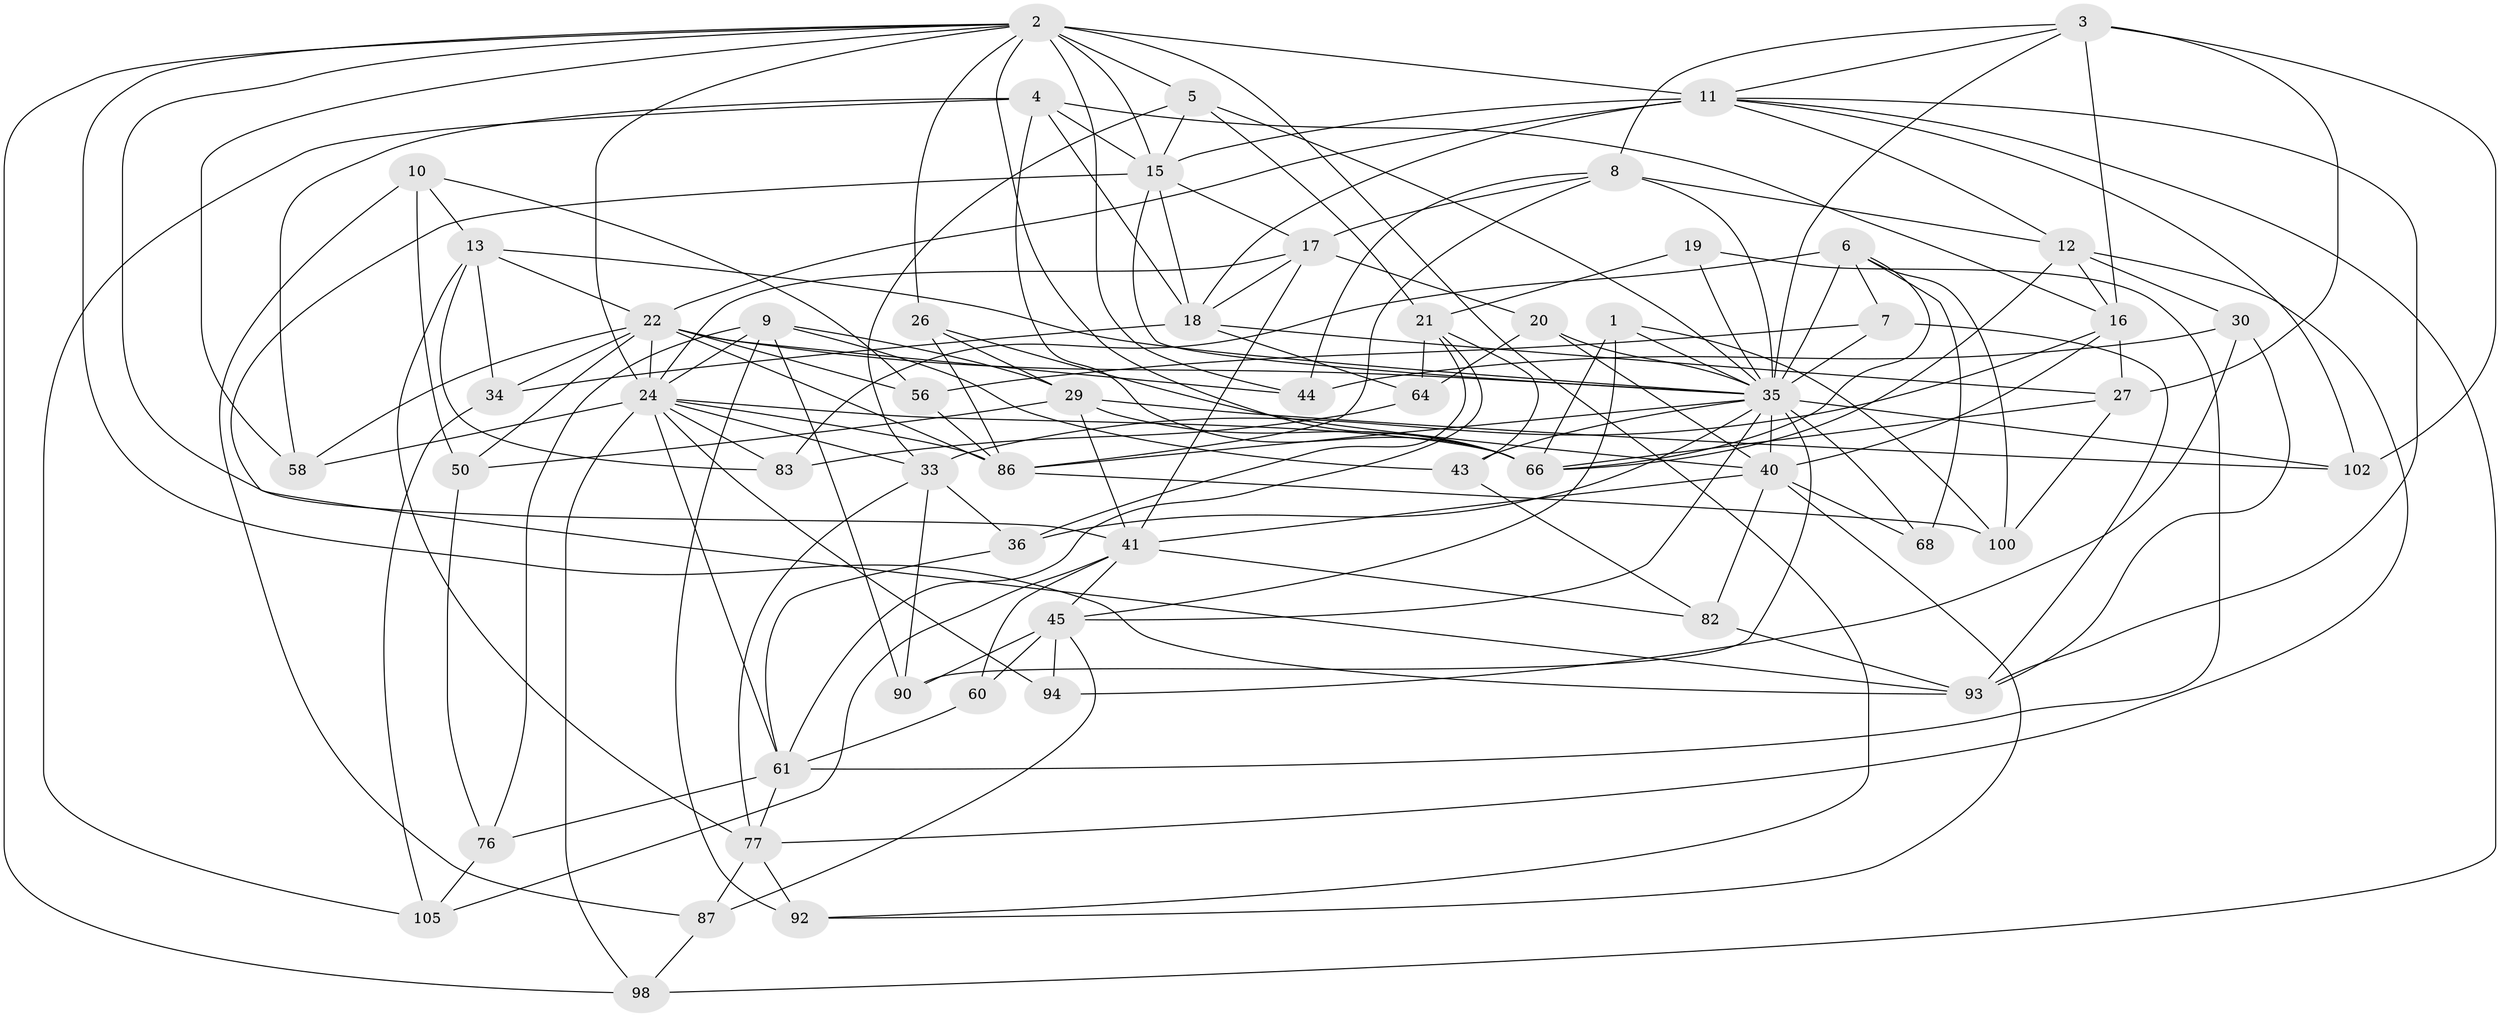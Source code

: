 // original degree distribution, {4: 1.0}
// Generated by graph-tools (version 1.1) at 2025/16/03/09/25 04:16:15]
// undirected, 57 vertices, 162 edges
graph export_dot {
graph [start="1"]
  node [color=gray90,style=filled];
  1;
  2 [super="+14+59"];
  3 [super="+23"];
  4 [super="+49"];
  5 [super="+70"];
  6 [super="+38"];
  7;
  8 [super="+28"];
  9 [super="+31"];
  10;
  11 [super="+48+75"];
  12 [super="+108"];
  13 [super="+104"];
  15 [super="+69+53"];
  16 [super="+54"];
  17 [super="+89"];
  18 [super="+39"];
  19;
  20;
  21 [super="+101"];
  22 [super="+91+25"];
  24 [super="+32"];
  26;
  27 [super="+71"];
  29 [super="+110"];
  30;
  33 [super="+67"];
  34;
  35 [super="+37+95+51"];
  36;
  40 [super="+65+78"];
  41 [super="+74+84"];
  43;
  44;
  45 [super="+81+55"];
  50;
  56;
  58;
  60;
  61 [super="+109+63"];
  64;
  66 [super="+96+73"];
  68;
  76;
  77 [super="+85"];
  82;
  83;
  86 [super="+115+111"];
  87;
  90;
  92;
  93 [super="+99"];
  94;
  98;
  100;
  102;
  105;
  1 -- 45;
  1 -- 66;
  1 -- 100;
  1 -- 35;
  2 -- 41;
  2 -- 93;
  2 -- 98;
  2 -- 5 [weight=2];
  2 -- 26;
  2 -- 11 [weight=2];
  2 -- 44;
  2 -- 58;
  2 -- 92;
  2 -- 15;
  2 -- 24;
  2 -- 66;
  3 -- 35;
  3 -- 16;
  3 -- 11;
  3 -- 102;
  3 -- 8;
  3 -- 27;
  4 -- 105;
  4 -- 15;
  4 -- 18;
  4 -- 16;
  4 -- 58;
  4 -- 66;
  5 -- 15;
  5 -- 33;
  5 -- 21;
  5 -- 35;
  6 -- 68;
  6 -- 100;
  6 -- 35;
  6 -- 83;
  6 -- 7;
  6 -- 66;
  7 -- 56;
  7 -- 35;
  7 -- 93;
  8 -- 12;
  8 -- 86;
  8 -- 35;
  8 -- 44;
  8 -- 17;
  9 -- 43;
  9 -- 90;
  9 -- 24;
  9 -- 92;
  9 -- 76;
  9 -- 29;
  10 -- 50;
  10 -- 87;
  10 -- 56;
  10 -- 13;
  11 -- 22;
  11 -- 98;
  11 -- 12;
  11 -- 18;
  11 -- 102;
  11 -- 93;
  11 -- 15;
  12 -- 16;
  12 -- 77;
  12 -- 30;
  12 -- 66;
  13 -- 83;
  13 -- 34;
  13 -- 77;
  13 -- 22;
  13 -- 35;
  15 -- 17;
  15 -- 18;
  15 -- 35;
  15 -- 93;
  16 -- 40;
  16 -- 33;
  16 -- 27;
  17 -- 41;
  17 -- 24;
  17 -- 18;
  17 -- 20;
  18 -- 27 [weight=2];
  18 -- 34;
  18 -- 64;
  19 -- 61 [weight=2];
  19 -- 21;
  19 -- 35;
  20 -- 64;
  20 -- 40;
  20 -- 35;
  21 -- 36;
  21 -- 64;
  21 -- 43;
  21 -- 61;
  22 -- 86;
  22 -- 50;
  22 -- 44;
  22 -- 56;
  22 -- 58;
  22 -- 34;
  22 -- 24;
  22 -- 35;
  24 -- 83;
  24 -- 58;
  24 -- 33;
  24 -- 98;
  24 -- 86;
  24 -- 61 [weight=2];
  24 -- 94 [weight=2];
  24 -- 66;
  26 -- 40;
  26 -- 86;
  26 -- 29;
  27 -- 100;
  27 -- 66;
  29 -- 102;
  29 -- 50;
  29 -- 66;
  29 -- 41;
  30 -- 44;
  30 -- 94;
  30 -- 93;
  33 -- 36;
  33 -- 90;
  33 -- 77;
  34 -- 105;
  35 -- 36;
  35 -- 90;
  35 -- 102;
  35 -- 68 [weight=2];
  35 -- 86 [weight=2];
  35 -- 45 [weight=2];
  35 -- 40;
  35 -- 43;
  36 -- 61;
  40 -- 68;
  40 -- 41;
  40 -- 92;
  40 -- 82;
  41 -- 60;
  41 -- 45;
  41 -- 82;
  41 -- 105;
  43 -- 82;
  45 -- 94;
  45 -- 60;
  45 -- 90;
  45 -- 87;
  50 -- 76;
  56 -- 86;
  60 -- 61 [weight=2];
  61 -- 77;
  61 -- 76;
  64 -- 83;
  76 -- 105;
  77 -- 87;
  77 -- 92;
  82 -- 93;
  86 -- 100;
  87 -- 98;
}
